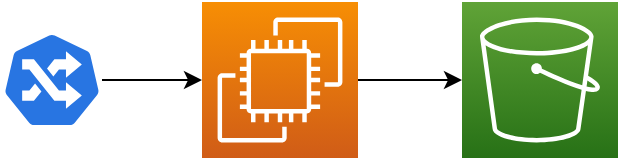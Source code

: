 <mxfile version="12.4.8" type="github">
  <diagram id="9e0iesnKV-6r3H7dlG9C" name="Page-1">
    <mxGraphModel dx="1038" dy="531" grid="1" gridSize="10" guides="1" tooltips="1" connect="1" arrows="1" fold="1" page="1" pageScale="1" pageWidth="850" pageHeight="1100" math="0" shadow="0">
      <root>
        <mxCell id="0"/>
        <mxCell id="1" parent="0"/>
        <mxCell id="-caYTM9h2Zdz6IcF5Yr3-3" value="" style="edgeStyle=orthogonalEdgeStyle;rounded=0;orthogonalLoop=1;jettySize=auto;html=1;" edge="1" parent="1" source="-caYTM9h2Zdz6IcF5Yr3-1" target="-caYTM9h2Zdz6IcF5Yr3-2">
          <mxGeometry relative="1" as="geometry"/>
        </mxCell>
        <mxCell id="-caYTM9h2Zdz6IcF5Yr3-1" value="" style="outlineConnect=0;fontColor=#232F3E;gradientColor=#F78E04;gradientDirection=north;fillColor=#D05C17;strokeColor=#ffffff;dashed=0;verticalLabelPosition=bottom;verticalAlign=top;align=center;html=1;fontSize=12;fontStyle=0;aspect=fixed;shape=mxgraph.aws4.resourceIcon;resIcon=mxgraph.aws4.ec2;" vertex="1" parent="1">
          <mxGeometry x="180" y="60" width="78" height="78" as="geometry"/>
        </mxCell>
        <mxCell id="-caYTM9h2Zdz6IcF5Yr3-2" value="" style="outlineConnect=0;fontColor=#232F3E;gradientColor=#60A337;gradientDirection=north;fillColor=#277116;strokeColor=#ffffff;dashed=0;verticalLabelPosition=bottom;verticalAlign=top;align=center;html=1;fontSize=12;fontStyle=0;aspect=fixed;shape=mxgraph.aws4.resourceIcon;resIcon=mxgraph.aws4.s3;" vertex="1" parent="1">
          <mxGeometry x="310" y="60" width="78" height="78" as="geometry"/>
        </mxCell>
        <mxCell id="-caYTM9h2Zdz6IcF5Yr3-6" value="" style="edgeStyle=orthogonalEdgeStyle;rounded=0;orthogonalLoop=1;jettySize=auto;html=1;" edge="1" parent="1" source="-caYTM9h2Zdz6IcF5Yr3-5" target="-caYTM9h2Zdz6IcF5Yr3-1">
          <mxGeometry relative="1" as="geometry"/>
        </mxCell>
        <mxCell id="-caYTM9h2Zdz6IcF5Yr3-5" value="" style="html=1;dashed=0;whitespace=wrap;fillColor=#2875E2;strokeColor=#ffffff;points=[[0.005,0.63,0],[0.1,0.2,0],[0.9,0.2,0],[0.5,0,0],[0.995,0.63,0],[0.72,0.99,0],[0.5,1,0],[0.28,0.99,0]];shape=mxgraph.kubernetes.icon;prIcon=ing" vertex="1" parent="1">
          <mxGeometry x="80" y="75" width="50" height="48" as="geometry"/>
        </mxCell>
      </root>
    </mxGraphModel>
  </diagram>
</mxfile>
